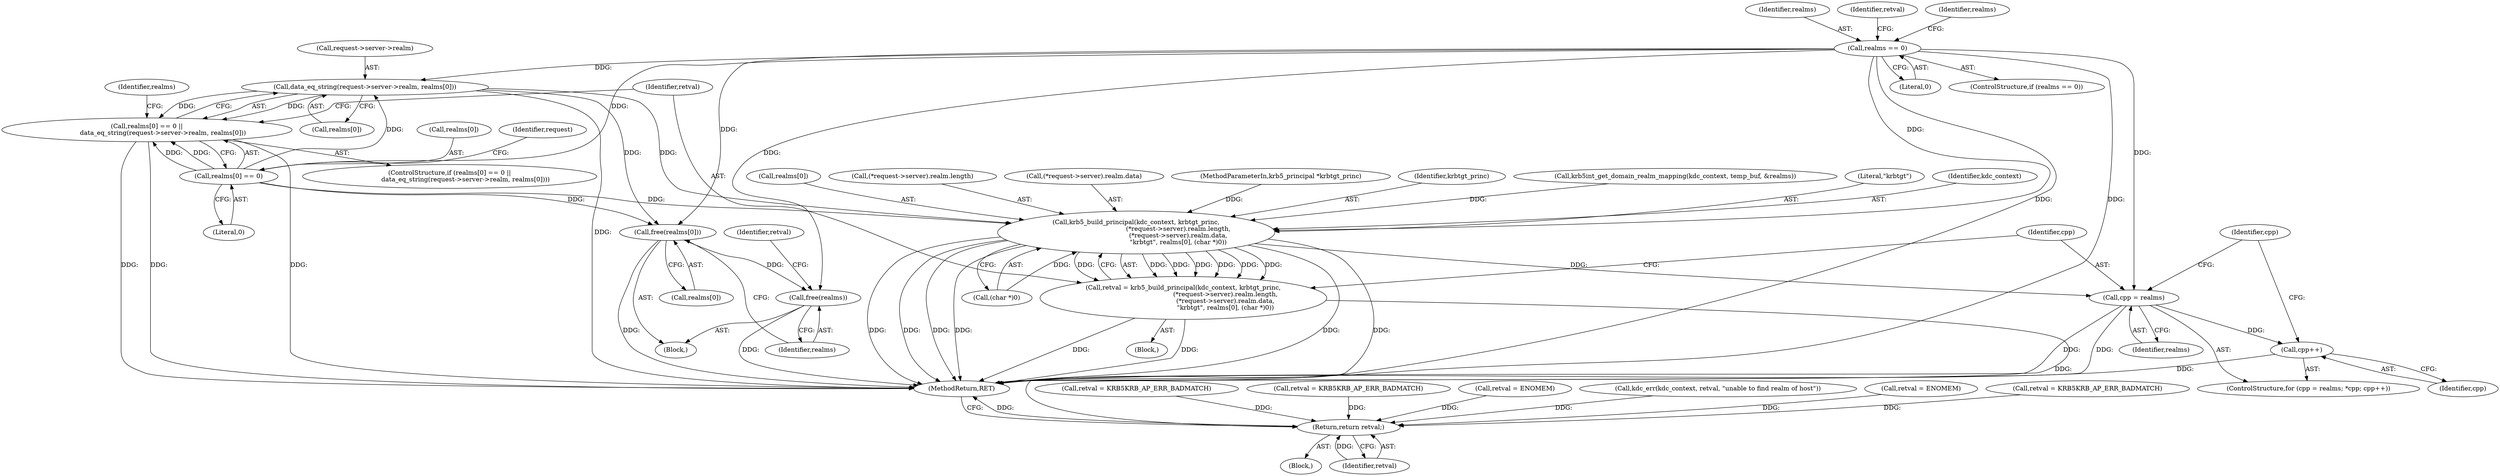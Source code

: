 digraph "0_krb5_8ee70ec63931d1e38567905387ab9b1d45734d81@array" {
"1000344" [label="(Call,data_eq_string(request->server->realm, realms[0]))"];
"1000329" [label="(Call,realms == 0)"];
"1000339" [label="(Call,realms[0] == 0)"];
"1000338" [label="(Call,realms[0] == 0 ||\n                data_eq_string(request->server->realm, realms[0]))"];
"1000354" [label="(Call,free(realms[0]))"];
"1000358" [label="(Call,free(realms))"];
"1000366" [label="(Call,krb5_build_principal(kdc_context, krbtgt_princ,\n                                          (*request->server).realm.length,\n                                          (*request->server).realm.data,\n                                          \"krbtgt\", realms[0], (char *)0))"];
"1000364" [label="(Call,retval = krb5_build_principal(kdc_context, krbtgt_princ,\n                                          (*request->server).realm.length,\n                                          (*request->server).realm.data,\n                                          \"krbtgt\", realms[0], (char *)0))"];
"1000406" [label="(Return,return retval;)"];
"1000393" [label="(Call,cpp = realms)"];
"1000398" [label="(Call,cpp++)"];
"1000385" [label="(Literal,\"krbtgt\")"];
"1000355" [label="(Call,realms[0])"];
"1000330" [label="(Identifier,realms)"];
"1000345" [label="(Call,request->server->realm)"];
"1000267" [label="(Block,)"];
"1000334" [label="(Identifier,retval)"];
"1000392" [label="(ControlStructure,for (cpp = realms; *cpp; cpp++))"];
"1000367" [label="(Identifier,kdc_context)"];
"1000331" [label="(Literal,0)"];
"1000386" [label="(Call,realms[0])"];
"1000360" [label="(Call,retval = KRB5KRB_AP_ERR_BADMATCH)"];
"1000398" [label="(Call,cpp++)"];
"1000109" [label="(Call,retval = KRB5KRB_AP_ERR_BADMATCH)"];
"1000181" [label="(Call,retval = ENOMEM)"];
"1000323" [label="(Call,kdc_err(kdc_context, retval, \"unable to find realm of host\"))"];
"1000340" [label="(Call,realms[0])"];
"1000369" [label="(Call,(*request->server).realm.length)"];
"1000353" [label="(Block,)"];
"1000359" [label="(Identifier,realms)"];
"1000406" [label="(Return,return retval;)"];
"1000337" [label="(ControlStructure,if (realms[0] == 0 ||\n                data_eq_string(request->server->realm, realms[0])))"];
"1000354" [label="(Call,free(realms[0]))"];
"1000393" [label="(Call,cpp = realms)"];
"1000341" [label="(Identifier,realms)"];
"1000107" [label="(Block,)"];
"1000344" [label="(Call,data_eq_string(request->server->realm, realms[0]))"];
"1000377" [label="(Call,(*request->server).realm.data)"];
"1000293" [label="(Call,retval = ENOMEM)"];
"1000106" [label="(MethodParameterIn,krb5_principal *krbtgt_princ)"];
"1000397" [label="(Identifier,cpp)"];
"1000407" [label="(Identifier,retval)"];
"1000347" [label="(Identifier,request)"];
"1000329" [label="(Call,realms == 0)"];
"1000350" [label="(Call,realms[0])"];
"1000338" [label="(Call,realms[0] == 0 ||\n                data_eq_string(request->server->realm, realms[0]))"];
"1000399" [label="(Identifier,cpp)"];
"1000358" [label="(Call,free(realms))"];
"1000365" [label="(Identifier,retval)"];
"1000368" [label="(Identifier,krbtgt_princ)"];
"1000408" [label="(MethodReturn,RET)"];
"1000343" [label="(Literal,0)"];
"1000313" [label="(Call,krb5int_get_domain_realm_mapping(kdc_context, temp_buf, &realms))"];
"1000333" [label="(Call,retval = KRB5KRB_AP_ERR_BADMATCH)"];
"1000361" [label="(Identifier,retval)"];
"1000339" [label="(Call,realms[0] == 0)"];
"1000356" [label="(Identifier,realms)"];
"1000394" [label="(Identifier,cpp)"];
"1000395" [label="(Identifier,realms)"];
"1000328" [label="(ControlStructure,if (realms == 0))"];
"1000389" [label="(Call,(char *)0)"];
"1000366" [label="(Call,krb5_build_principal(kdc_context, krbtgt_princ,\n                                          (*request->server).realm.length,\n                                          (*request->server).realm.data,\n                                          \"krbtgt\", realms[0], (char *)0))"];
"1000364" [label="(Call,retval = krb5_build_principal(kdc_context, krbtgt_princ,\n                                          (*request->server).realm.length,\n                                          (*request->server).realm.data,\n                                          \"krbtgt\", realms[0], (char *)0))"];
"1000344" -> "1000338"  [label="AST: "];
"1000344" -> "1000350"  [label="CFG: "];
"1000345" -> "1000344"  [label="AST: "];
"1000350" -> "1000344"  [label="AST: "];
"1000338" -> "1000344"  [label="CFG: "];
"1000344" -> "1000408"  [label="DDG: "];
"1000344" -> "1000338"  [label="DDG: "];
"1000344" -> "1000338"  [label="DDG: "];
"1000329" -> "1000344"  [label="DDG: "];
"1000339" -> "1000344"  [label="DDG: "];
"1000344" -> "1000354"  [label="DDG: "];
"1000344" -> "1000366"  [label="DDG: "];
"1000329" -> "1000328"  [label="AST: "];
"1000329" -> "1000331"  [label="CFG: "];
"1000330" -> "1000329"  [label="AST: "];
"1000331" -> "1000329"  [label="AST: "];
"1000334" -> "1000329"  [label="CFG: "];
"1000341" -> "1000329"  [label="CFG: "];
"1000329" -> "1000408"  [label="DDG: "];
"1000329" -> "1000408"  [label="DDG: "];
"1000329" -> "1000339"  [label="DDG: "];
"1000329" -> "1000354"  [label="DDG: "];
"1000329" -> "1000358"  [label="DDG: "];
"1000329" -> "1000366"  [label="DDG: "];
"1000329" -> "1000393"  [label="DDG: "];
"1000339" -> "1000338"  [label="AST: "];
"1000339" -> "1000343"  [label="CFG: "];
"1000340" -> "1000339"  [label="AST: "];
"1000343" -> "1000339"  [label="AST: "];
"1000347" -> "1000339"  [label="CFG: "];
"1000338" -> "1000339"  [label="CFG: "];
"1000339" -> "1000338"  [label="DDG: "];
"1000339" -> "1000338"  [label="DDG: "];
"1000339" -> "1000354"  [label="DDG: "];
"1000339" -> "1000366"  [label="DDG: "];
"1000338" -> "1000337"  [label="AST: "];
"1000356" -> "1000338"  [label="CFG: "];
"1000365" -> "1000338"  [label="CFG: "];
"1000338" -> "1000408"  [label="DDG: "];
"1000338" -> "1000408"  [label="DDG: "];
"1000338" -> "1000408"  [label="DDG: "];
"1000354" -> "1000353"  [label="AST: "];
"1000354" -> "1000355"  [label="CFG: "];
"1000355" -> "1000354"  [label="AST: "];
"1000359" -> "1000354"  [label="CFG: "];
"1000354" -> "1000408"  [label="DDG: "];
"1000354" -> "1000358"  [label="DDG: "];
"1000358" -> "1000353"  [label="AST: "];
"1000358" -> "1000359"  [label="CFG: "];
"1000359" -> "1000358"  [label="AST: "];
"1000361" -> "1000358"  [label="CFG: "];
"1000358" -> "1000408"  [label="DDG: "];
"1000366" -> "1000364"  [label="AST: "];
"1000366" -> "1000389"  [label="CFG: "];
"1000367" -> "1000366"  [label="AST: "];
"1000368" -> "1000366"  [label="AST: "];
"1000369" -> "1000366"  [label="AST: "];
"1000377" -> "1000366"  [label="AST: "];
"1000385" -> "1000366"  [label="AST: "];
"1000386" -> "1000366"  [label="AST: "];
"1000389" -> "1000366"  [label="AST: "];
"1000364" -> "1000366"  [label="CFG: "];
"1000366" -> "1000408"  [label="DDG: "];
"1000366" -> "1000408"  [label="DDG: "];
"1000366" -> "1000408"  [label="DDG: "];
"1000366" -> "1000408"  [label="DDG: "];
"1000366" -> "1000408"  [label="DDG: "];
"1000366" -> "1000408"  [label="DDG: "];
"1000366" -> "1000364"  [label="DDG: "];
"1000366" -> "1000364"  [label="DDG: "];
"1000366" -> "1000364"  [label="DDG: "];
"1000366" -> "1000364"  [label="DDG: "];
"1000366" -> "1000364"  [label="DDG: "];
"1000366" -> "1000364"  [label="DDG: "];
"1000366" -> "1000364"  [label="DDG: "];
"1000313" -> "1000366"  [label="DDG: "];
"1000106" -> "1000366"  [label="DDG: "];
"1000389" -> "1000366"  [label="DDG: "];
"1000366" -> "1000393"  [label="DDG: "];
"1000364" -> "1000267"  [label="AST: "];
"1000365" -> "1000364"  [label="AST: "];
"1000394" -> "1000364"  [label="CFG: "];
"1000364" -> "1000408"  [label="DDG: "];
"1000364" -> "1000408"  [label="DDG: "];
"1000364" -> "1000406"  [label="DDG: "];
"1000406" -> "1000107"  [label="AST: "];
"1000406" -> "1000407"  [label="CFG: "];
"1000407" -> "1000406"  [label="AST: "];
"1000408" -> "1000406"  [label="CFG: "];
"1000406" -> "1000408"  [label="DDG: "];
"1000407" -> "1000406"  [label="DDG: "];
"1000333" -> "1000406"  [label="DDG: "];
"1000360" -> "1000406"  [label="DDG: "];
"1000293" -> "1000406"  [label="DDG: "];
"1000181" -> "1000406"  [label="DDG: "];
"1000323" -> "1000406"  [label="DDG: "];
"1000109" -> "1000406"  [label="DDG: "];
"1000393" -> "1000392"  [label="AST: "];
"1000393" -> "1000395"  [label="CFG: "];
"1000394" -> "1000393"  [label="AST: "];
"1000395" -> "1000393"  [label="AST: "];
"1000397" -> "1000393"  [label="CFG: "];
"1000393" -> "1000408"  [label="DDG: "];
"1000393" -> "1000408"  [label="DDG: "];
"1000393" -> "1000398"  [label="DDG: "];
"1000398" -> "1000392"  [label="AST: "];
"1000398" -> "1000399"  [label="CFG: "];
"1000399" -> "1000398"  [label="AST: "];
"1000397" -> "1000398"  [label="CFG: "];
"1000398" -> "1000408"  [label="DDG: "];
}
